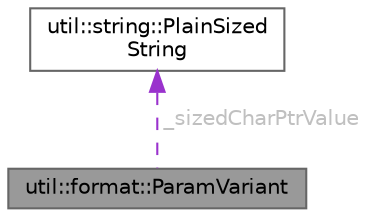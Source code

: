 digraph "util::format::ParamVariant"
{
 // LATEX_PDF_SIZE
  bgcolor="transparent";
  edge [fontname=Helvetica,fontsize=10,labelfontname=Helvetica,labelfontsize=10];
  node [fontname=Helvetica,fontsize=10,shape=box,height=0.2,width=0.4];
  Node1 [id="Node000001",label="util::format::ParamVariant",height=0.2,width=0.4,color="gray40", fillcolor="grey60", style="filled", fontcolor="black",tooltip=" "];
  Node2 -> Node1 [id="edge1_Node000001_Node000002",dir="back",color="darkorchid3",style="dashed",tooltip=" ",label=" _sizedCharPtrValue",fontcolor="grey" ];
  Node2 [id="Node000002",label="util::string::PlainSized\lString",height=0.2,width=0.4,color="gray40", fillcolor="white", style="filled",URL="$d8/d51/structutil_1_1string_1_1PlainSizedString.html",tooltip=" "];
}
